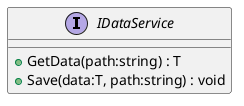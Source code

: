 @startuml
interface IDataService {
    + GetData(path:string) : T
    + Save(data:T, path:string) : void
}
@enduml
